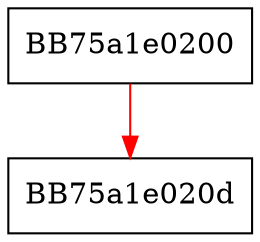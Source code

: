 digraph SymCryptSha256AppendBlocks {
  node [shape="box"];
  graph [splines=ortho];
  BB75a1e0200 -> BB75a1e020d [color="red"];
}